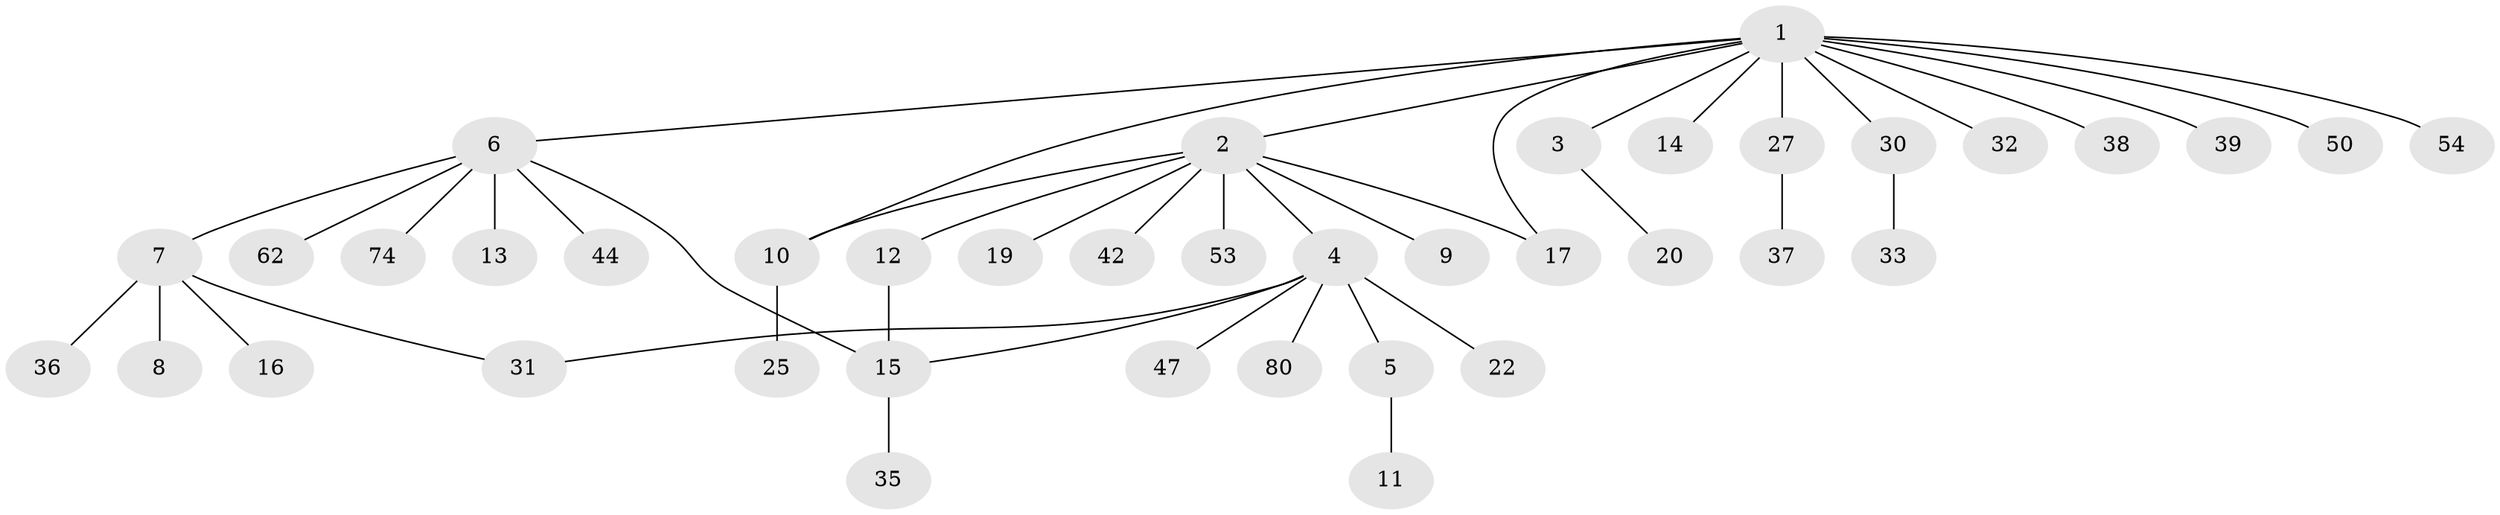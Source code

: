 // original degree distribution, {13: 0.0125, 9: 0.0125, 3: 0.1375, 7: 0.0125, 2: 0.2125, 8: 0.025, 1: 0.55, 4: 0.0375}
// Generated by graph-tools (version 1.1) at 2025/14/03/09/25 04:14:34]
// undirected, 40 vertices, 44 edges
graph export_dot {
graph [start="1"]
  node [color=gray90,style=filled];
  1;
  2;
  3 [super="+75"];
  4;
  5;
  6 [super="+24"];
  7 [super="+70+73+51"];
  8;
  9 [super="+48"];
  10 [super="+18+29"];
  11 [super="+26+59+40"];
  12 [super="+77"];
  13 [super="+57"];
  14 [super="+43"];
  15 [super="+23+45+21"];
  16;
  17 [super="+66"];
  19;
  20;
  22;
  25 [super="+68"];
  27 [super="+67+28"];
  30 [super="+71"];
  31 [super="+60+41"];
  32 [super="+46"];
  33 [super="+56"];
  35;
  36 [super="+49+58"];
  37;
  38 [super="+64"];
  39;
  42;
  44 [super="+55"];
  47;
  50;
  53 [super="+69"];
  54;
  62;
  74;
  80;
  1 -- 2;
  1 -- 3;
  1 -- 6;
  1 -- 14;
  1 -- 17;
  1 -- 27;
  1 -- 30;
  1 -- 32;
  1 -- 38;
  1 -- 39;
  1 -- 50;
  1 -- 54;
  1 -- 10;
  2 -- 4;
  2 -- 9;
  2 -- 10;
  2 -- 12;
  2 -- 17;
  2 -- 19;
  2 -- 42;
  2 -- 53;
  3 -- 20;
  4 -- 5;
  4 -- 15;
  4 -- 22;
  4 -- 47;
  4 -- 80;
  4 -- 31;
  5 -- 11;
  6 -- 7;
  6 -- 13;
  6 -- 44;
  6 -- 62;
  6 -- 74;
  6 -- 15;
  7 -- 8;
  7 -- 16;
  7 -- 31;
  7 -- 36;
  10 -- 25;
  12 -- 15;
  15 -- 35;
  27 -- 37;
  30 -- 33;
}
